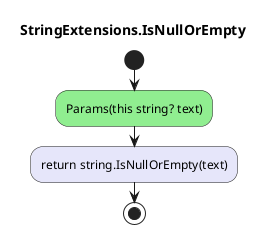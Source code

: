 @startuml StringExtensions.IsNullOrEmpty
title StringExtensions.IsNullOrEmpty
start
#LightGreen:Params(this string? text);
#Lavender:return string.IsNullOrEmpty(text);
stop
@enduml
